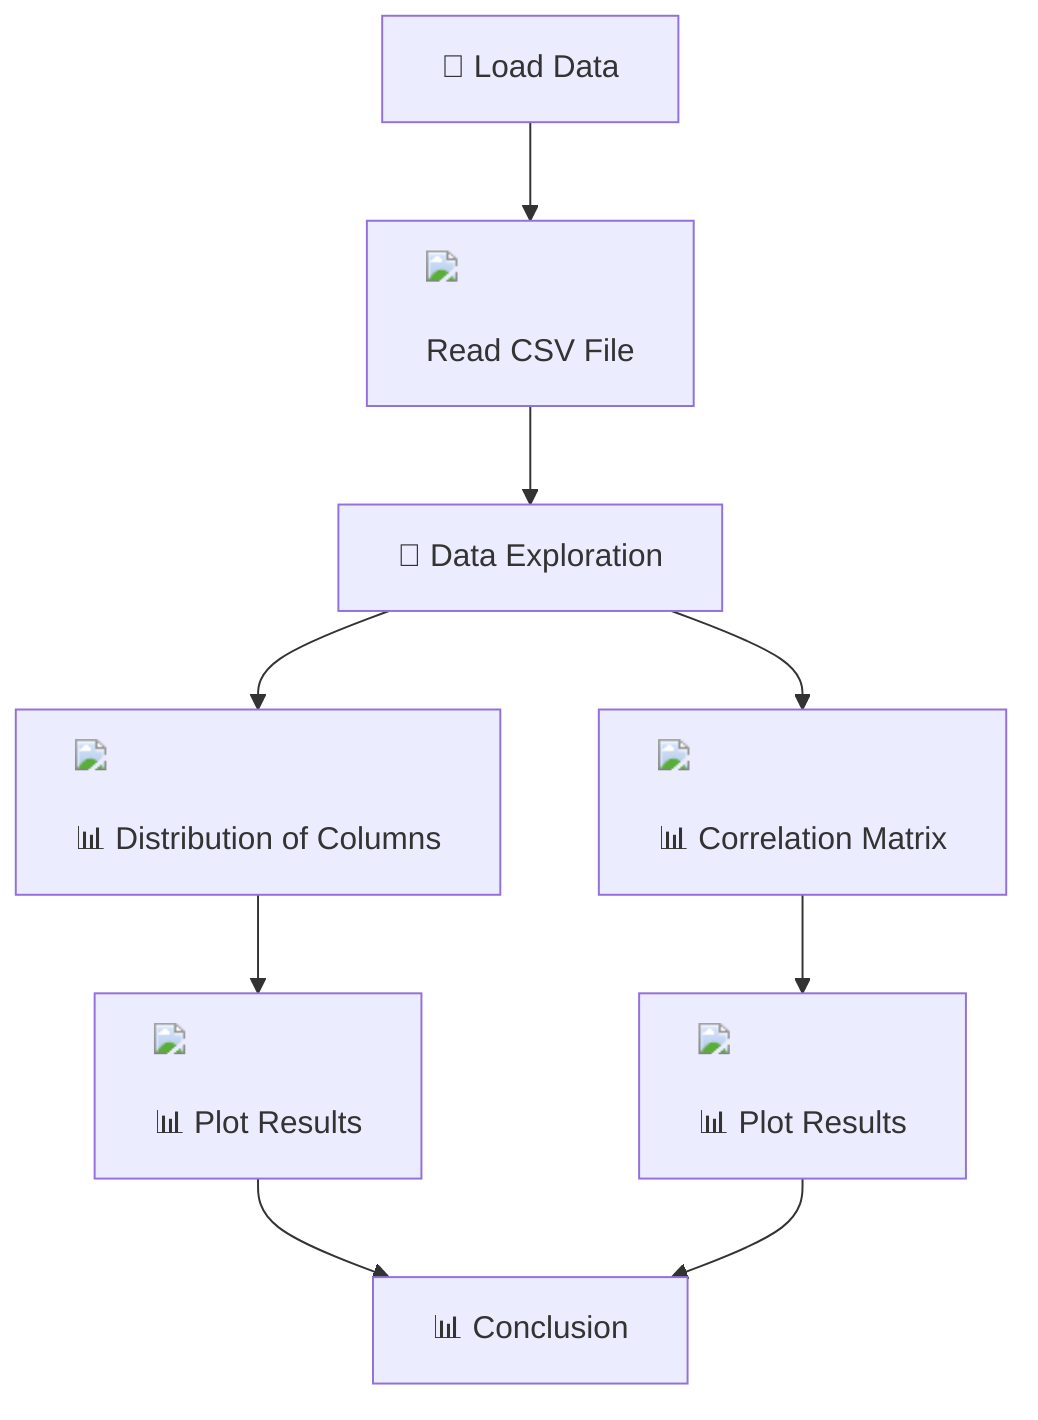 flowchart TD
    A["📂 Load Data"] --> B["<img src='file.svg'/> <br/> Read CSV File"]
    B --> C["🧐 Data Exploration"]
    C --> D1["<img src='hist_template.svg'/> <br/> 📊 Distribution of Columns"]
    C --> D2["<img src='boxplot_template.svg'/> <br/> 📊 Correlation Matrix"]
    D1 --> E1["<img src='barplot_template.svg'/> <br/> 📊 Plot Results"]
    D2 --> E2["<img src='scatter_plot_template.svg'/> <br/> 📊 Plot Results"]
    E1 --> F["📊 Conclusion"]
    E2 --> F